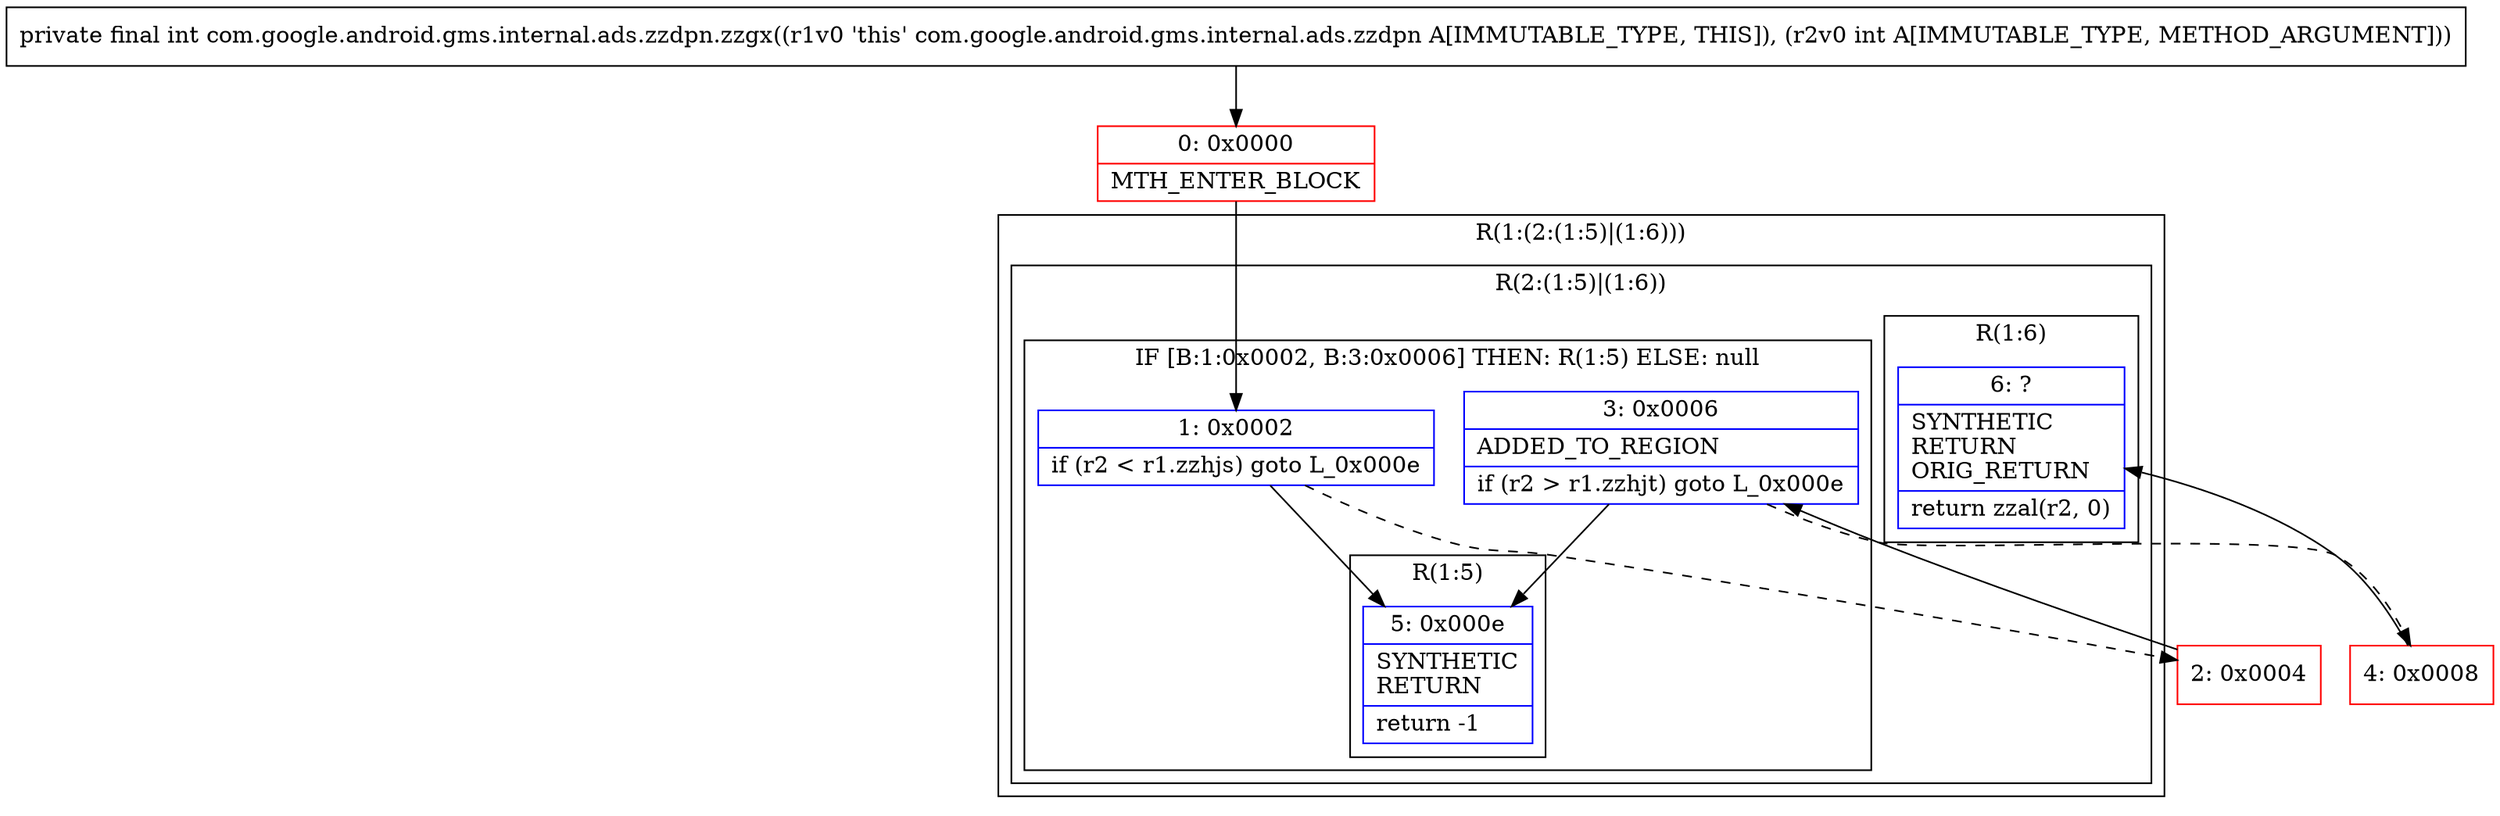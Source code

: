 digraph "CFG forcom.google.android.gms.internal.ads.zzdpn.zzgx(I)I" {
subgraph cluster_Region_1856069890 {
label = "R(1:(2:(1:5)|(1:6)))";
node [shape=record,color=blue];
subgraph cluster_Region_1892369309 {
label = "R(2:(1:5)|(1:6))";
node [shape=record,color=blue];
subgraph cluster_IfRegion_634332067 {
label = "IF [B:1:0x0002, B:3:0x0006] THEN: R(1:5) ELSE: null";
node [shape=record,color=blue];
Node_1 [shape=record,label="{1\:\ 0x0002|if (r2 \< r1.zzhjs) goto L_0x000e\l}"];
Node_3 [shape=record,label="{3\:\ 0x0006|ADDED_TO_REGION\l|if (r2 \> r1.zzhjt) goto L_0x000e\l}"];
subgraph cluster_Region_2009105886 {
label = "R(1:5)";
node [shape=record,color=blue];
Node_5 [shape=record,label="{5\:\ 0x000e|SYNTHETIC\lRETURN\l|return \-1\l}"];
}
}
subgraph cluster_Region_302797653 {
label = "R(1:6)";
node [shape=record,color=blue];
Node_6 [shape=record,label="{6\:\ ?|SYNTHETIC\lRETURN\lORIG_RETURN\l|return zzal(r2, 0)\l}"];
}
}
}
Node_0 [shape=record,color=red,label="{0\:\ 0x0000|MTH_ENTER_BLOCK\l}"];
Node_2 [shape=record,color=red,label="{2\:\ 0x0004}"];
Node_4 [shape=record,color=red,label="{4\:\ 0x0008}"];
MethodNode[shape=record,label="{private final int com.google.android.gms.internal.ads.zzdpn.zzgx((r1v0 'this' com.google.android.gms.internal.ads.zzdpn A[IMMUTABLE_TYPE, THIS]), (r2v0 int A[IMMUTABLE_TYPE, METHOD_ARGUMENT])) }"];
MethodNode -> Node_0;
Node_1 -> Node_2[style=dashed];
Node_1 -> Node_5;
Node_3 -> Node_4[style=dashed];
Node_3 -> Node_5;
Node_0 -> Node_1;
Node_2 -> Node_3;
Node_4 -> Node_6;
}

